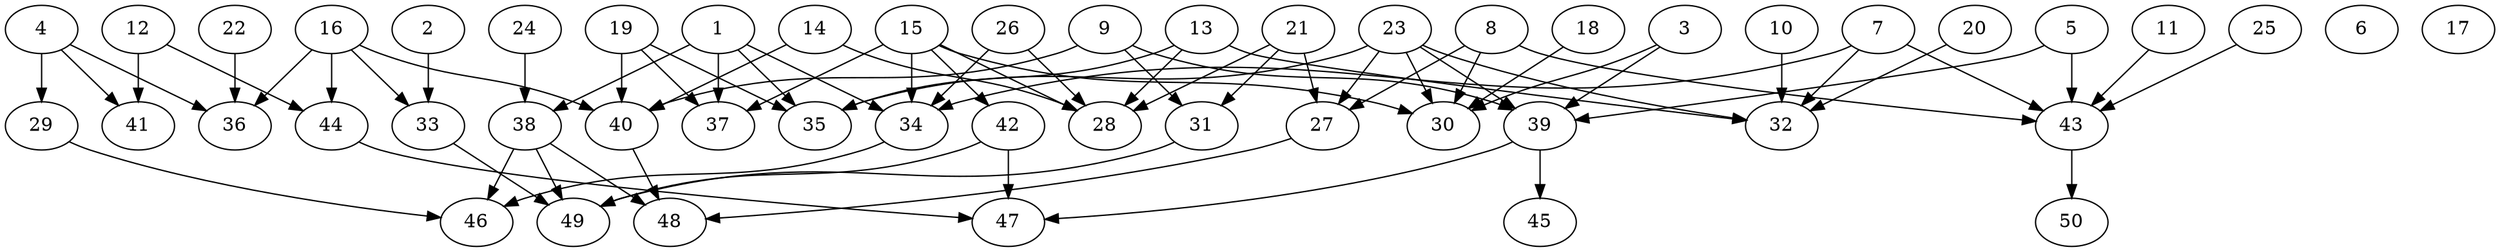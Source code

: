 // DAG automatically generated by daggen at Tue Jul 18 11:30:58 2017
// ./daggen --dot -n 50 --fat 0.8 --regular 0.8 --density 0.2 --jump 1 
digraph G {
  1 [size="13640490831", alpha="0.12"]
  1 -> 34 [size ="33554432"]
  1 -> 35 [size ="33554432"]
  1 -> 37 [size ="33554432"]
  1 -> 38 [size ="33554432"]
  2 [size="40794974380", alpha="0.14"]
  2 -> 33 [size ="33554432"]
  3 [size="28991029248", alpha="0.05"]
  3 -> 30 [size ="75497472"]
  3 -> 39 [size ="75497472"]
  4 [size="134252316936", alpha="0.16"]
  4 -> 29 [size ="134217728"]
  4 -> 36 [size ="134217728"]
  4 -> 41 [size ="134217728"]
  5 [size="151647190044", alpha="0.04"]
  5 -> 39 [size ="411041792"]
  5 -> 43 [size ="411041792"]
  6 [size="28991029248", alpha="0.06"]
  7 [size="18627466302", alpha="0.11"]
  7 -> 32 [size ="75497472"]
  7 -> 34 [size ="75497472"]
  7 -> 43 [size ="75497472"]
  8 [size="8589934592", alpha="0.02"]
  8 -> 27 [size ="33554432"]
  8 -> 30 [size ="33554432"]
  8 -> 43 [size ="33554432"]
  9 [size="340645866453", alpha="0.13"]
  9 -> 31 [size ="411041792"]
  9 -> 39 [size ="411041792"]
  9 -> 40 [size ="411041792"]
  10 [size="116224053060", alpha="0.08"]
  10 -> 32 [size ="134217728"]
  11 [size="173453314037", alpha="0.14"]
  11 -> 43 [size ="209715200"]
  12 [size="8589934592", alpha="0.13"]
  12 -> 41 [size ="33554432"]
  12 -> 44 [size ="33554432"]
  13 [size="549755813888", alpha="0.18"]
  13 -> 28 [size ="536870912"]
  13 -> 32 [size ="536870912"]
  13 -> 35 [size ="536870912"]
  14 [size="19641550982", alpha="0.18"]
  14 -> 28 [size ="536870912"]
  14 -> 40 [size ="536870912"]
  15 [size="415755338443", alpha="0.11"]
  15 -> 28 [size ="411041792"]
  15 -> 30 [size ="411041792"]
  15 -> 34 [size ="411041792"]
  15 -> 37 [size ="411041792"]
  15 -> 42 [size ="411041792"]
  16 [size="284339946155", alpha="0.12"]
  16 -> 33 [size ="838860800"]
  16 -> 36 [size ="838860800"]
  16 -> 40 [size ="838860800"]
  16 -> 44 [size ="838860800"]
  17 [size="196649891898", alpha="0.16"]
  18 [size="28619238803", alpha="0.05"]
  18 -> 30 [size ="679477248"]
  19 [size="8589934592", alpha="0.02"]
  19 -> 35 [size ="33554432"]
  19 -> 37 [size ="33554432"]
  19 -> 40 [size ="33554432"]
  20 [size="257033078017", alpha="0.04"]
  20 -> 32 [size ="301989888"]
  21 [size="22017166098", alpha="0.09"]
  21 -> 27 [size ="536870912"]
  21 -> 28 [size ="536870912"]
  21 -> 31 [size ="536870912"]
  22 [size="8589934592", alpha="0.13"]
  22 -> 36 [size ="33554432"]
  23 [size="1073741824000", alpha="0.18"]
  23 -> 27 [size ="838860800"]
  23 -> 30 [size ="838860800"]
  23 -> 32 [size ="838860800"]
  23 -> 35 [size ="838860800"]
  23 -> 39 [size ="838860800"]
  24 [size="1013903787446", alpha="0.08"]
  24 -> 38 [size ="679477248"]
  25 [size="87955475712", alpha="0.00"]
  25 -> 43 [size ="75497472"]
  26 [size="160629870704", alpha="0.09"]
  26 -> 28 [size ="209715200"]
  26 -> 34 [size ="209715200"]
  27 [size="62512607496", alpha="0.16"]
  27 -> 48 [size ="134217728"]
  28 [size="368293445632", alpha="0.07"]
  29 [size="1073741824000", alpha="0.20"]
  29 -> 46 [size ="838860800"]
  30 [size="4178257164", alpha="0.08"]
  31 [size="1073741824000", alpha="0.16"]
  31 -> 49 [size ="838860800"]
  32 [size="549755813888", alpha="0.19"]
  33 [size="315068488666", alpha="0.18"]
  33 -> 49 [size ="411041792"]
  34 [size="12714345617", alpha="0.02"]
  34 -> 46 [size ="679477248"]
  35 [size="134217728000", alpha="0.01"]
  36 [size="28991029248", alpha="0.02"]
  37 [size="556103180", alpha="0.11"]
  38 [size="68719476736", alpha="0.03"]
  38 -> 46 [size ="134217728"]
  38 -> 48 [size ="134217728"]
  38 -> 49 [size ="134217728"]
  39 [size="8702642801", alpha="0.07"]
  39 -> 45 [size ="411041792"]
  39 -> 47 [size ="411041792"]
  40 [size="529351411", alpha="0.12"]
  40 -> 48 [size ="33554432"]
  41 [size="6392976883", alpha="0.07"]
  42 [size="134217728000", alpha="0.16"]
  42 -> 47 [size ="209715200"]
  42 -> 49 [size ="209715200"]
  43 [size="17629017542", alpha="0.20"]
  43 -> 50 [size ="679477248"]
  44 [size="68719476736", alpha="0.05"]
  44 -> 47 [size ="134217728"]
  45 [size="134217728000", alpha="0.14"]
  46 [size="1073741824000", alpha="0.11"]
  47 [size="1073741824000", alpha="0.00"]
  48 [size="16537384900", alpha="0.09"]
  49 [size="78634715504", alpha="0.17"]
  50 [size="699052541", alpha="0.16"]
}
